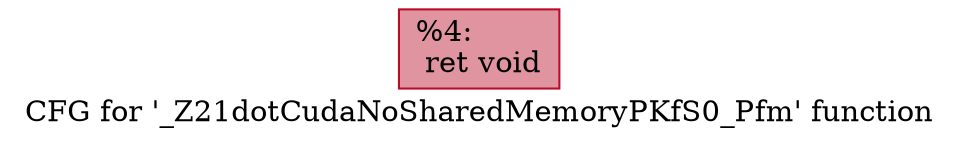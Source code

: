 digraph "CFG for '_Z21dotCudaNoSharedMemoryPKfS0_Pfm' function" {
	label="CFG for '_Z21dotCudaNoSharedMemoryPKfS0_Pfm' function";

	Node0x4e26960 [shape=record,color="#b70d28ff", style=filled, fillcolor="#b70d2870",label="{%4:\l  ret void\l}"];
}
